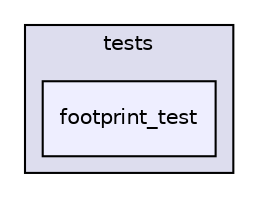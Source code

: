 digraph "tests/footprint_test" {
  compound=true
  node [ fontsize="10", fontname="Helvetica"];
  edge [ labelfontsize="10", labelfontname="Helvetica"];
  subgraph clusterdir_59425e443f801f1f2fd8bbe4959a3ccf {
    graph [ bgcolor="#ddddee", pencolor="black", label="tests" fontname="Helvetica", fontsize="10", URL="dir_59425e443f801f1f2fd8bbe4959a3ccf.html"]
  dir_d2d359aa3cf180176f17e4d82cfddf33 [shape=box, label="footprint_test", style="filled", fillcolor="#eeeeff", pencolor="black", URL="dir_d2d359aa3cf180176f17e4d82cfddf33.html"];
  }
}

